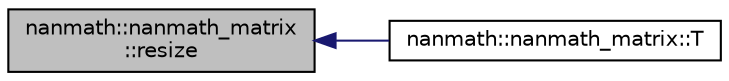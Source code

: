 digraph "nanmath::nanmath_matrix::resize"
{
  edge [fontname="Helvetica",fontsize="10",labelfontname="Helvetica",labelfontsize="10"];
  node [fontname="Helvetica",fontsize="10",shape=record];
  rankdir="LR";
  Node1 [label="nanmath::nanmath_matrix\l::resize",height=0.2,width=0.4,color="black", fillcolor="grey75", style="filled", fontcolor="black"];
  Node1 -> Node2 [dir="back",color="midnightblue",fontsize="10",style="solid",fontname="Helvetica"];
  Node2 [label="nanmath::nanmath_matrix::T",height=0.2,width=0.4,color="black", fillcolor="white", style="filled",URL="$classnanmath_1_1nanmath__matrix.html#a1e04289b0bfb7556f2d4c25d49a8198d"];
}
